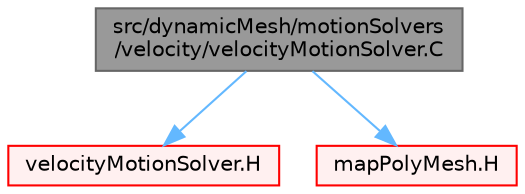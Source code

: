 digraph "src/dynamicMesh/motionSolvers/velocity/velocityMotionSolver.C"
{
 // LATEX_PDF_SIZE
  bgcolor="transparent";
  edge [fontname=Helvetica,fontsize=10,labelfontname=Helvetica,labelfontsize=10];
  node [fontname=Helvetica,fontsize=10,shape=box,height=0.2,width=0.4];
  Node1 [id="Node000001",label="src/dynamicMesh/motionSolvers\l/velocity/velocityMotionSolver.C",height=0.2,width=0.4,color="gray40", fillcolor="grey60", style="filled", fontcolor="black",tooltip=" "];
  Node1 -> Node2 [id="edge1_Node000001_Node000002",color="steelblue1",style="solid",tooltip=" "];
  Node2 [id="Node000002",label="velocityMotionSolver.H",height=0.2,width=0.4,color="red", fillcolor="#FFF0F0", style="filled",URL="$velocityMotionSolver_8H.html",tooltip=" "];
  Node1 -> Node389 [id="edge2_Node000001_Node000389",color="steelblue1",style="solid",tooltip=" "];
  Node389 [id="Node000389",label="mapPolyMesh.H",height=0.2,width=0.4,color="red", fillcolor="#FFF0F0", style="filled",URL="$mapPolyMesh_8H.html",tooltip=" "];
}

